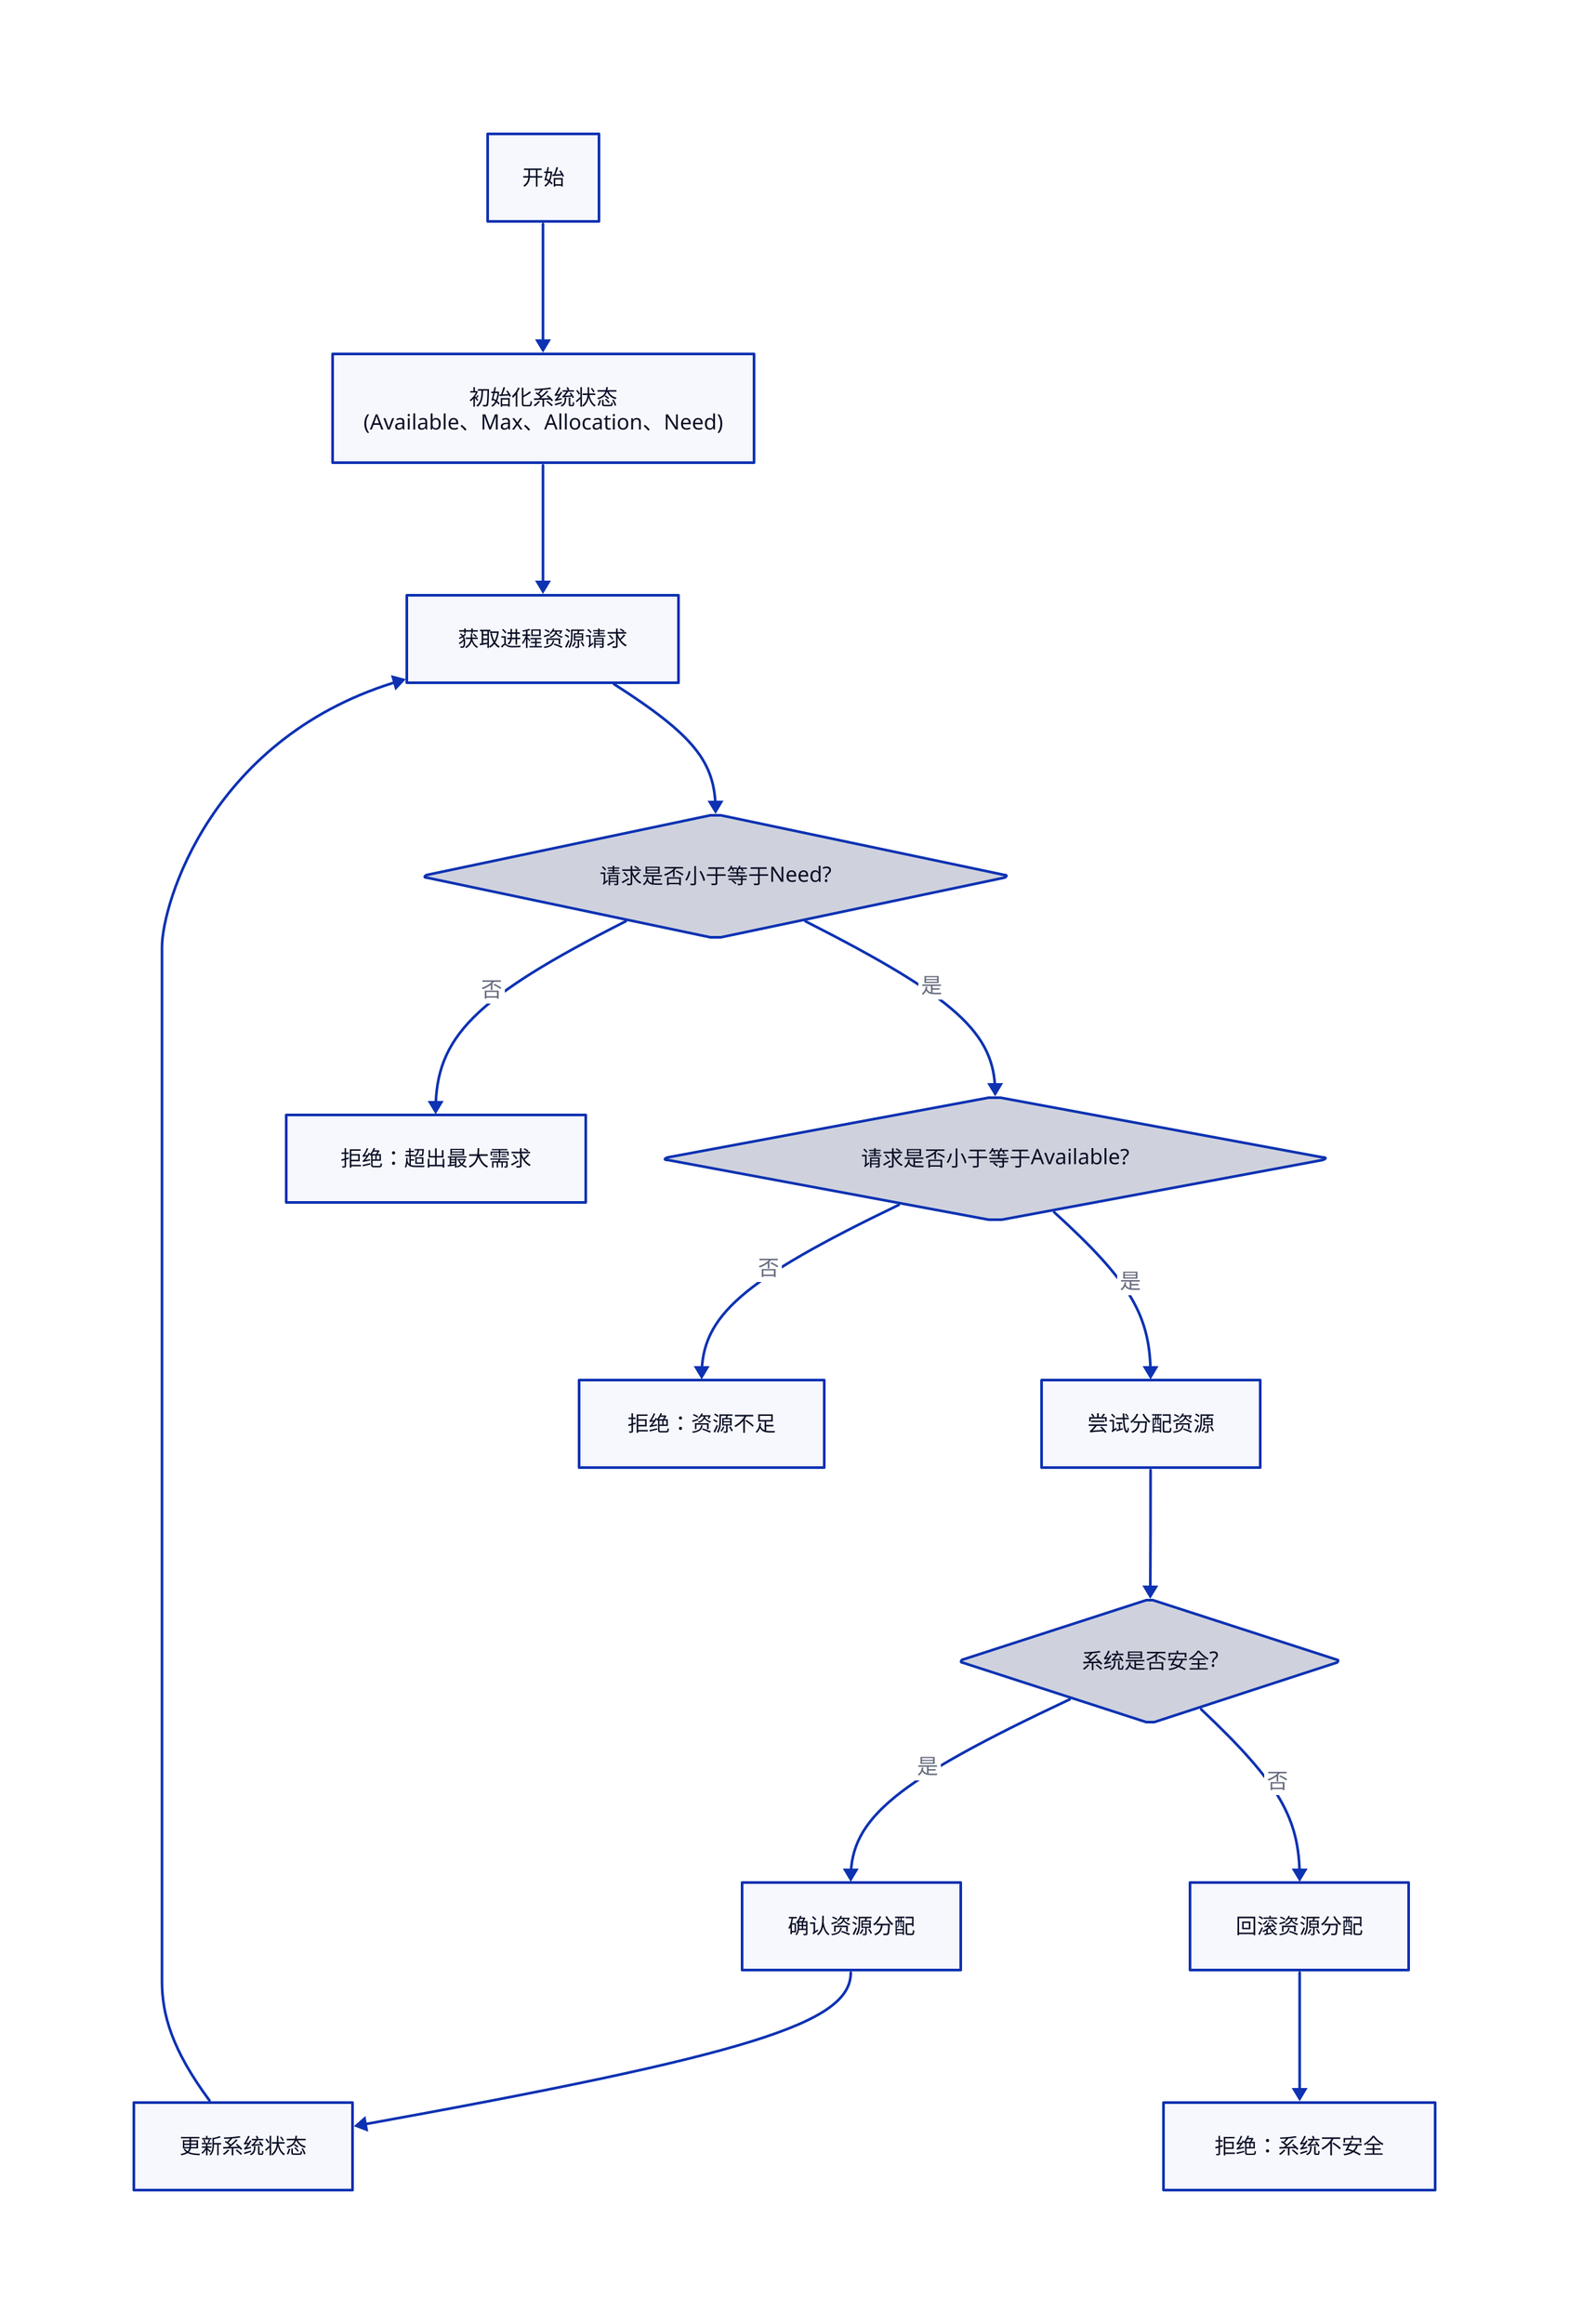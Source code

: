 direction: down
style: {
  font-size: 20
}

开始: 开始

初始化: {
  shape: rectangle
  label: 初始化系统状态\n(Available、Max、Allocation、Need)
}

获取请求: {
  shape: rectangle
  label: 获取进程资源请求
}

检查需求: {
  shape: diamond
  label: 请求是否小于等于Need?
}

检查可用: {
  shape: diamond
  label: 请求是否小于等于Available?
}

试分配: {
  shape: rectangle
  label: 尝试分配资源
}

安全检查: {
  shape: diamond
  label: 系统是否安全?
}

回滚: {
  shape: rectangle
  label: 回滚资源分配
}

确认分配: {
  shape: rectangle
  label: 确认资源分配
}

更新状态: {
  shape: rectangle
  label: 更新系统状态
}

拒绝超额: {
  shape: rectangle
  label: 拒绝：超出最大需求
}

拒绝资源: {
  shape: rectangle
  label: 拒绝：资源不足
}

拒绝不安全: {
  shape: rectangle
  label: 拒绝：系统不安全
}

开始 -> 初始化
初始化 -> 获取请求
获取请求 -> 检查需求
检查需求 -> 检查可用: 是
检查需求 -> 拒绝超额: 否
检查可用 -> 试分配: 是
检查可用 -> 拒绝资源: 否
试分配 -> 安全检查
安全检查 -> 确认分配: 是
安全检查 -> 回滚: 否
回滚 -> 拒绝不安全
确认分配 -> 更新状态
更新状态 -> 获取请求